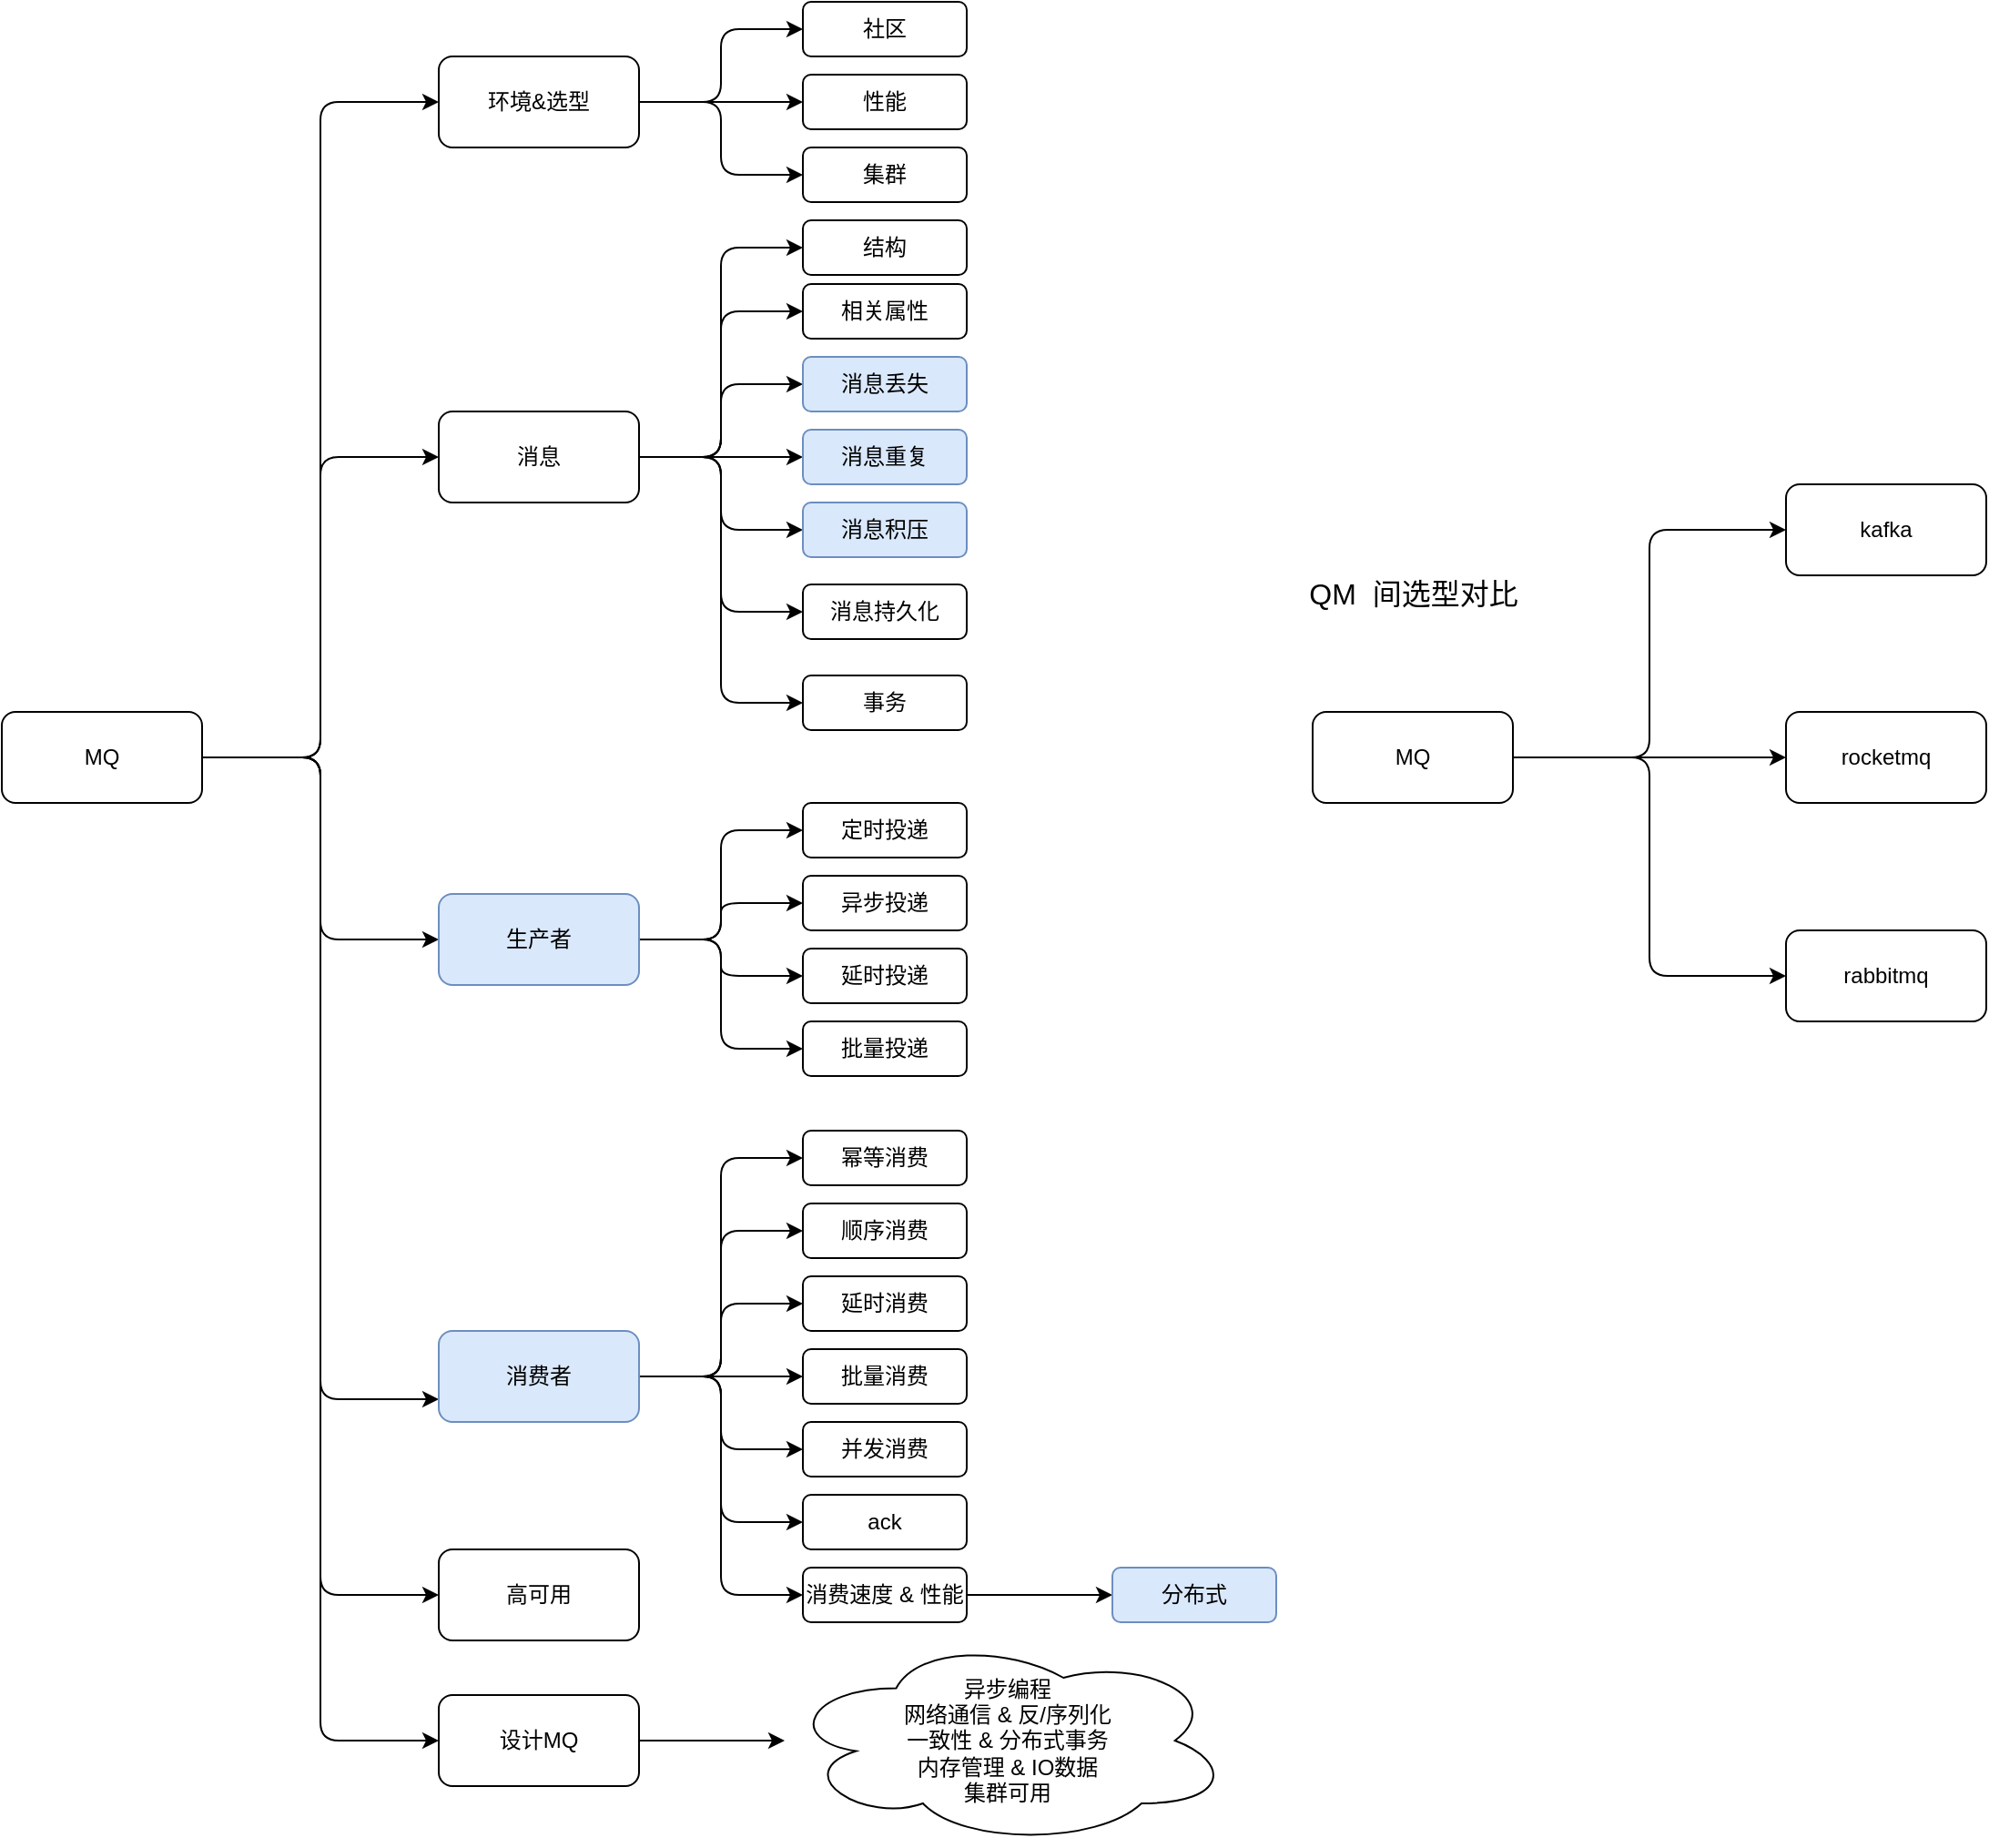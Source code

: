 <mxfile>
    <diagram id="bWLJLQJAPzFN5Hut2UsK" name="Page-1">
        <mxGraphModel dx="971" dy="790" grid="1" gridSize="10" guides="1" tooltips="1" connect="1" arrows="1" fold="1" page="1" pageScale="1" pageWidth="850" pageHeight="1100" math="0" shadow="0">
            <root>
                <mxCell id="0"/>
                <mxCell id="1" parent="0"/>
                <mxCell id="4" value="" style="edgeStyle=orthogonalEdgeStyle;rounded=1;orthogonalLoop=1;jettySize=auto;html=1;entryX=0;entryY=0.5;entryDx=0;entryDy=0;" parent="1" source="2" target="3" edge="1">
                    <mxGeometry relative="1" as="geometry"/>
                </mxCell>
                <mxCell id="13" style="edgeStyle=orthogonalEdgeStyle;rounded=1;orthogonalLoop=1;jettySize=auto;html=1;entryX=0;entryY=0.5;entryDx=0;entryDy=0;" parent="1" source="2" target="12" edge="1">
                    <mxGeometry relative="1" as="geometry"/>
                </mxCell>
                <mxCell id="40" style="edgeStyle=orthogonalEdgeStyle;rounded=1;orthogonalLoop=1;jettySize=auto;html=1;entryX=0;entryY=0.5;entryDx=0;entryDy=0;" parent="1" source="2" target="30" edge="1">
                    <mxGeometry relative="1" as="geometry"/>
                </mxCell>
                <mxCell id="57" style="edgeStyle=orthogonalEdgeStyle;rounded=1;orthogonalLoop=1;jettySize=auto;html=1;entryX=0;entryY=0.75;entryDx=0;entryDy=0;" parent="1" source="2" target="41" edge="1">
                    <mxGeometry relative="1" as="geometry"/>
                </mxCell>
                <mxCell id="59" style="edgeStyle=orthogonalEdgeStyle;rounded=1;orthogonalLoop=1;jettySize=auto;html=1;entryX=0;entryY=0.5;entryDx=0;entryDy=0;" parent="1" source="2" target="58" edge="1">
                    <mxGeometry relative="1" as="geometry"/>
                </mxCell>
                <mxCell id="63" value="" style="edgeStyle=orthogonalEdgeStyle;rounded=1;orthogonalLoop=1;jettySize=auto;html=1;entryX=0;entryY=0.5;entryDx=0;entryDy=0;" parent="1" source="2" target="62" edge="1">
                    <mxGeometry relative="1" as="geometry"/>
                </mxCell>
                <mxCell id="2" value="MQ" style="rounded=1;whiteSpace=wrap;html=1;" parent="1" vertex="1">
                    <mxGeometry x="80" y="440" width="110" height="50" as="geometry"/>
                </mxCell>
                <mxCell id="9" value="" style="edgeStyle=orthogonalEdgeStyle;rounded=1;orthogonalLoop=1;jettySize=auto;html=1;" parent="1" source="3" target="8" edge="1">
                    <mxGeometry relative="1" as="geometry"/>
                </mxCell>
                <mxCell id="10" style="edgeStyle=orthogonalEdgeStyle;rounded=1;orthogonalLoop=1;jettySize=auto;html=1;" parent="1" source="3" target="7" edge="1">
                    <mxGeometry relative="1" as="geometry"/>
                </mxCell>
                <mxCell id="11" style="edgeStyle=orthogonalEdgeStyle;rounded=1;orthogonalLoop=1;jettySize=auto;html=1;entryX=0;entryY=0.5;entryDx=0;entryDy=0;" parent="1" source="3" target="5" edge="1">
                    <mxGeometry relative="1" as="geometry"/>
                </mxCell>
                <mxCell id="3" value="环境&amp;amp;选型" style="rounded=1;whiteSpace=wrap;html=1;" parent="1" vertex="1">
                    <mxGeometry x="320" y="80" width="110" height="50" as="geometry"/>
                </mxCell>
                <mxCell id="5" value="社区" style="rounded=1;whiteSpace=wrap;html=1;" parent="1" vertex="1">
                    <mxGeometry x="520" y="50" width="90" height="30" as="geometry"/>
                </mxCell>
                <mxCell id="7" value="性能" style="rounded=1;whiteSpace=wrap;html=1;" parent="1" vertex="1">
                    <mxGeometry x="520" y="90" width="90" height="30" as="geometry"/>
                </mxCell>
                <mxCell id="8" value="集群" style="rounded=1;whiteSpace=wrap;html=1;" parent="1" vertex="1">
                    <mxGeometry x="520" y="130" width="90" height="30" as="geometry"/>
                </mxCell>
                <mxCell id="23" style="edgeStyle=orthogonalEdgeStyle;rounded=1;orthogonalLoop=1;jettySize=auto;html=1;entryX=0;entryY=0.5;entryDx=0;entryDy=0;" parent="1" source="12" target="16" edge="1">
                    <mxGeometry relative="1" as="geometry"/>
                </mxCell>
                <mxCell id="24" style="edgeStyle=orthogonalEdgeStyle;rounded=1;orthogonalLoop=1;jettySize=auto;html=1;entryX=0;entryY=0.5;entryDx=0;entryDy=0;" parent="1" source="12" target="17" edge="1">
                    <mxGeometry relative="1" as="geometry"/>
                </mxCell>
                <mxCell id="25" style="edgeStyle=orthogonalEdgeStyle;rounded=1;orthogonalLoop=1;jettySize=auto;html=1;entryX=0;entryY=0.5;entryDx=0;entryDy=0;" parent="1" source="12" target="18" edge="1">
                    <mxGeometry relative="1" as="geometry"/>
                </mxCell>
                <mxCell id="26" style="edgeStyle=orthogonalEdgeStyle;rounded=1;orthogonalLoop=1;jettySize=auto;html=1;entryX=0;entryY=0.5;entryDx=0;entryDy=0;" parent="1" source="12" target="19" edge="1">
                    <mxGeometry relative="1" as="geometry"/>
                </mxCell>
                <mxCell id="27" style="edgeStyle=orthogonalEdgeStyle;rounded=1;orthogonalLoop=1;jettySize=auto;html=1;entryX=0;entryY=0.5;entryDx=0;entryDy=0;" parent="1" source="12" target="20" edge="1">
                    <mxGeometry relative="1" as="geometry"/>
                </mxCell>
                <mxCell id="28" style="edgeStyle=orthogonalEdgeStyle;rounded=1;orthogonalLoop=1;jettySize=auto;html=1;entryX=0;entryY=0.5;entryDx=0;entryDy=0;" parent="1" source="12" target="21" edge="1">
                    <mxGeometry relative="1" as="geometry"/>
                </mxCell>
                <mxCell id="29" style="edgeStyle=orthogonalEdgeStyle;rounded=1;orthogonalLoop=1;jettySize=auto;html=1;entryX=0;entryY=0.5;entryDx=0;entryDy=0;" parent="1" source="12" target="22" edge="1">
                    <mxGeometry relative="1" as="geometry"/>
                </mxCell>
                <mxCell id="12" value="消息" style="rounded=1;whiteSpace=wrap;html=1;" parent="1" vertex="1">
                    <mxGeometry x="320" y="275" width="110" height="50" as="geometry"/>
                </mxCell>
                <mxCell id="16" value="结构" style="rounded=1;whiteSpace=wrap;html=1;" parent="1" vertex="1">
                    <mxGeometry x="520" y="170" width="90" height="30" as="geometry"/>
                </mxCell>
                <mxCell id="17" value="相关属性" style="rounded=1;whiteSpace=wrap;html=1;" parent="1" vertex="1">
                    <mxGeometry x="520" y="205" width="90" height="30" as="geometry"/>
                </mxCell>
                <mxCell id="18" value="消息丢失" style="rounded=1;whiteSpace=wrap;html=1;fillColor=#dae8fc;strokeColor=#6c8ebf;" parent="1" vertex="1">
                    <mxGeometry x="520" y="245" width="90" height="30" as="geometry"/>
                </mxCell>
                <mxCell id="19" value="消息重复" style="rounded=1;whiteSpace=wrap;html=1;fillColor=#dae8fc;strokeColor=#6c8ebf;" parent="1" vertex="1">
                    <mxGeometry x="520" y="285" width="90" height="30" as="geometry"/>
                </mxCell>
                <mxCell id="20" value="消息积压" style="rounded=1;whiteSpace=wrap;html=1;fillColor=#dae8fc;strokeColor=#6c8ebf;" parent="1" vertex="1">
                    <mxGeometry x="520" y="325" width="90" height="30" as="geometry"/>
                </mxCell>
                <mxCell id="21" value="消息持久化" style="rounded=1;whiteSpace=wrap;html=1;" parent="1" vertex="1">
                    <mxGeometry x="520" y="370" width="90" height="30" as="geometry"/>
                </mxCell>
                <mxCell id="22" value="事务" style="rounded=1;whiteSpace=wrap;html=1;" parent="1" vertex="1">
                    <mxGeometry x="520" y="420" width="90" height="30" as="geometry"/>
                </mxCell>
                <mxCell id="36" style="edgeStyle=orthogonalEdgeStyle;rounded=1;orthogonalLoop=1;jettySize=auto;html=1;entryX=0;entryY=0.5;entryDx=0;entryDy=0;" parent="1" source="30" target="31" edge="1">
                    <mxGeometry relative="1" as="geometry"/>
                </mxCell>
                <mxCell id="37" style="edgeStyle=orthogonalEdgeStyle;rounded=1;orthogonalLoop=1;jettySize=auto;html=1;entryX=0;entryY=0.5;entryDx=0;entryDy=0;" parent="1" source="30" target="32" edge="1">
                    <mxGeometry relative="1" as="geometry"/>
                </mxCell>
                <mxCell id="38" style="edgeStyle=orthogonalEdgeStyle;rounded=1;orthogonalLoop=1;jettySize=auto;html=1;entryX=0;entryY=0.5;entryDx=0;entryDy=0;" parent="1" source="30" target="33" edge="1">
                    <mxGeometry relative="1" as="geometry"/>
                </mxCell>
                <mxCell id="39" style="edgeStyle=orthogonalEdgeStyle;rounded=1;orthogonalLoop=1;jettySize=auto;html=1;entryX=0;entryY=0.5;entryDx=0;entryDy=0;" parent="1" source="30" target="34" edge="1">
                    <mxGeometry relative="1" as="geometry"/>
                </mxCell>
                <mxCell id="30" value="生产者" style="rounded=1;whiteSpace=wrap;html=1;fillColor=#dae8fc;strokeColor=#6c8ebf;" parent="1" vertex="1">
                    <mxGeometry x="320" y="540" width="110" height="50" as="geometry"/>
                </mxCell>
                <mxCell id="31" value="定时投递" style="rounded=1;whiteSpace=wrap;html=1;" parent="1" vertex="1">
                    <mxGeometry x="520" y="490" width="90" height="30" as="geometry"/>
                </mxCell>
                <mxCell id="32" value="异步投递" style="rounded=1;whiteSpace=wrap;html=1;" parent="1" vertex="1">
                    <mxGeometry x="520" y="530" width="90" height="30" as="geometry"/>
                </mxCell>
                <mxCell id="33" value="延时投递" style="rounded=1;whiteSpace=wrap;html=1;" parent="1" vertex="1">
                    <mxGeometry x="520" y="570" width="90" height="30" as="geometry"/>
                </mxCell>
                <mxCell id="34" value="批量投递" style="rounded=1;whiteSpace=wrap;html=1;" parent="1" vertex="1">
                    <mxGeometry x="520" y="610" width="90" height="30" as="geometry"/>
                </mxCell>
                <mxCell id="50" style="edgeStyle=orthogonalEdgeStyle;rounded=1;orthogonalLoop=1;jettySize=auto;html=1;entryX=0;entryY=0.5;entryDx=0;entryDy=0;" parent="1" source="41" target="42" edge="1">
                    <mxGeometry relative="1" as="geometry"/>
                </mxCell>
                <mxCell id="51" style="edgeStyle=orthogonalEdgeStyle;rounded=1;orthogonalLoop=1;jettySize=auto;html=1;entryX=0;entryY=0.5;entryDx=0;entryDy=0;" parent="1" source="41" target="43" edge="1">
                    <mxGeometry relative="1" as="geometry"/>
                </mxCell>
                <mxCell id="52" style="edgeStyle=orthogonalEdgeStyle;rounded=1;orthogonalLoop=1;jettySize=auto;html=1;entryX=0;entryY=0.5;entryDx=0;entryDy=0;" parent="1" source="41" target="44" edge="1">
                    <mxGeometry relative="1" as="geometry"/>
                </mxCell>
                <mxCell id="53" style="edgeStyle=orthogonalEdgeStyle;rounded=1;orthogonalLoop=1;jettySize=auto;html=1;entryX=0;entryY=0.5;entryDx=0;entryDy=0;" parent="1" source="41" target="45" edge="1">
                    <mxGeometry relative="1" as="geometry"/>
                </mxCell>
                <mxCell id="54" style="edgeStyle=orthogonalEdgeStyle;rounded=1;orthogonalLoop=1;jettySize=auto;html=1;entryX=0;entryY=0.5;entryDx=0;entryDy=0;" parent="1" source="41" target="46" edge="1">
                    <mxGeometry relative="1" as="geometry"/>
                </mxCell>
                <mxCell id="55" style="edgeStyle=orthogonalEdgeStyle;rounded=1;orthogonalLoop=1;jettySize=auto;html=1;entryX=0;entryY=0.5;entryDx=0;entryDy=0;" parent="1" source="41" target="47" edge="1">
                    <mxGeometry relative="1" as="geometry"/>
                </mxCell>
                <mxCell id="56" style="edgeStyle=orthogonalEdgeStyle;rounded=1;orthogonalLoop=1;jettySize=auto;html=1;entryX=0;entryY=0.5;entryDx=0;entryDy=0;" parent="1" source="41" target="48" edge="1">
                    <mxGeometry relative="1" as="geometry"/>
                </mxCell>
                <mxCell id="41" value="消费者" style="rounded=1;whiteSpace=wrap;html=1;fillColor=#dae8fc;strokeColor=#6c8ebf;" parent="1" vertex="1">
                    <mxGeometry x="320" y="780" width="110" height="50" as="geometry"/>
                </mxCell>
                <mxCell id="42" value="幂等消费" style="rounded=1;whiteSpace=wrap;html=1;" parent="1" vertex="1">
                    <mxGeometry x="520" y="670" width="90" height="30" as="geometry"/>
                </mxCell>
                <mxCell id="43" value="顺序消费" style="rounded=1;whiteSpace=wrap;html=1;" parent="1" vertex="1">
                    <mxGeometry x="520" y="710" width="90" height="30" as="geometry"/>
                </mxCell>
                <mxCell id="44" value="延时消费" style="rounded=1;whiteSpace=wrap;html=1;" parent="1" vertex="1">
                    <mxGeometry x="520" y="750" width="90" height="30" as="geometry"/>
                </mxCell>
                <mxCell id="45" value="批量消费" style="rounded=1;whiteSpace=wrap;html=1;" parent="1" vertex="1">
                    <mxGeometry x="520" y="790" width="90" height="30" as="geometry"/>
                </mxCell>
                <mxCell id="46" value="并发消费" style="rounded=1;whiteSpace=wrap;html=1;" parent="1" vertex="1">
                    <mxGeometry x="520" y="830" width="90" height="30" as="geometry"/>
                </mxCell>
                <mxCell id="47" value="ack" style="rounded=1;whiteSpace=wrap;html=1;" parent="1" vertex="1">
                    <mxGeometry x="520" y="870" width="90" height="30" as="geometry"/>
                </mxCell>
                <mxCell id="61" value="" style="edgeStyle=orthogonalEdgeStyle;rounded=1;orthogonalLoop=1;jettySize=auto;html=1;" parent="1" source="48" target="60" edge="1">
                    <mxGeometry relative="1" as="geometry"/>
                </mxCell>
                <mxCell id="48" value="消费速度 &amp;amp; 性能" style="rounded=1;whiteSpace=wrap;html=1;" parent="1" vertex="1">
                    <mxGeometry x="520" y="910" width="90" height="30" as="geometry"/>
                </mxCell>
                <mxCell id="67" value="" style="edgeStyle=orthogonalEdgeStyle;rounded=1;orthogonalLoop=1;jettySize=auto;html=1;" parent="1" source="58" target="66" edge="1">
                    <mxGeometry relative="1" as="geometry"/>
                </mxCell>
                <mxCell id="58" value="设计MQ" style="rounded=1;whiteSpace=wrap;html=1;" parent="1" vertex="1">
                    <mxGeometry x="320" y="980" width="110" height="50" as="geometry"/>
                </mxCell>
                <mxCell id="60" value="分布式" style="rounded=1;whiteSpace=wrap;html=1;fillColor=#dae8fc;strokeColor=#6c8ebf;" parent="1" vertex="1">
                    <mxGeometry x="690" y="910" width="90" height="30" as="geometry"/>
                </mxCell>
                <mxCell id="62" value="高可用" style="rounded=1;whiteSpace=wrap;html=1;" parent="1" vertex="1">
                    <mxGeometry x="320" y="900" width="110" height="50" as="geometry"/>
                </mxCell>
                <mxCell id="66" value="异步编程&lt;br&gt;网络通信 &amp;amp; 反/序列化&lt;br&gt;一致性 &amp;amp; 分布式事务&lt;br&gt;内存管理 &amp;amp; IO数据&lt;br&gt;集群可用" style="ellipse;shape=cloud;whiteSpace=wrap;html=1;rounded=1;" parent="1" vertex="1">
                    <mxGeometry x="510" y="947.5" width="245" height="115" as="geometry"/>
                </mxCell>
                <mxCell id="70" style="edgeStyle=orthogonalEdgeStyle;rounded=1;orthogonalLoop=1;jettySize=auto;html=1;entryX=0;entryY=0.5;entryDx=0;entryDy=0;" edge="1" parent="1" source="68" target="69">
                    <mxGeometry relative="1" as="geometry"/>
                </mxCell>
                <mxCell id="72" style="edgeStyle=orthogonalEdgeStyle;rounded=1;orthogonalLoop=1;jettySize=auto;html=1;" edge="1" parent="1" source="68" target="71">
                    <mxGeometry relative="1" as="geometry"/>
                </mxCell>
                <mxCell id="74" style="edgeStyle=orthogonalEdgeStyle;rounded=1;orthogonalLoop=1;jettySize=auto;html=1;entryX=0;entryY=0.5;entryDx=0;entryDy=0;" edge="1" parent="1" source="68" target="73">
                    <mxGeometry relative="1" as="geometry"/>
                </mxCell>
                <mxCell id="68" value="MQ" style="rounded=1;whiteSpace=wrap;html=1;" vertex="1" parent="1">
                    <mxGeometry x="800" y="440" width="110" height="50" as="geometry"/>
                </mxCell>
                <mxCell id="69" value="kafka" style="rounded=1;whiteSpace=wrap;html=1;" vertex="1" parent="1">
                    <mxGeometry x="1060" y="315" width="110" height="50" as="geometry"/>
                </mxCell>
                <mxCell id="71" value="rocketmq" style="rounded=1;whiteSpace=wrap;html=1;" vertex="1" parent="1">
                    <mxGeometry x="1060" y="440" width="110" height="50" as="geometry"/>
                </mxCell>
                <mxCell id="73" value="rabbitmq" style="rounded=1;whiteSpace=wrap;html=1;" vertex="1" parent="1">
                    <mxGeometry x="1060" y="560" width="110" height="50" as="geometry"/>
                </mxCell>
                <mxCell id="75" value="&lt;font style=&quot;font-size: 16px&quot;&gt;QM&amp;nbsp; 间选型对比&lt;/font&gt;" style="text;html=1;align=center;verticalAlign=middle;resizable=0;points=[];autosize=1;strokeColor=none;" vertex="1" parent="1">
                    <mxGeometry x="790" y="365" width="130" height="20" as="geometry"/>
                </mxCell>
            </root>
        </mxGraphModel>
    </diagram>
</mxfile>
